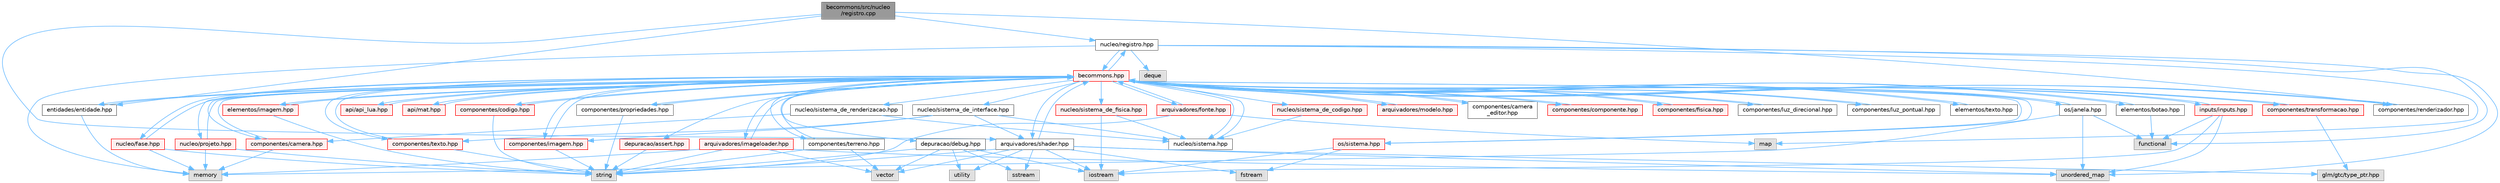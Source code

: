 digraph "becommons/src/nucleo/registro.cpp"
{
 // LATEX_PDF_SIZE
  bgcolor="transparent";
  edge [fontname=Helvetica,fontsize=10,labelfontname=Helvetica,labelfontsize=10];
  node [fontname=Helvetica,fontsize=10,shape=box,height=0.2,width=0.4];
  Node1 [id="Node000001",label="becommons/src/nucleo\l/registro.cpp",height=0.2,width=0.4,color="gray40", fillcolor="grey60", style="filled", fontcolor="black",tooltip=" "];
  Node1 -> Node2 [id="edge1_Node000001_Node000002",color="steelblue1",style="solid",tooltip=" "];
  Node2 [id="Node000002",label="nucleo/registro.hpp",height=0.2,width=0.4,color="grey40", fillcolor="white", style="filled",URL="$registro_8hpp.html",tooltip="Inclusoes e definições relacionadas à registro."];
  Node2 -> Node3 [id="edge2_Node000002_Node000003",color="steelblue1",style="solid",tooltip=" "];
  Node3 [id="Node000003",label="unordered_map",height=0.2,width=0.4,color="grey60", fillcolor="#E0E0E0", style="filled",tooltip=" "];
  Node2 -> Node4 [id="edge3_Node000002_Node000004",color="steelblue1",style="solid",tooltip=" "];
  Node4 [id="Node000004",label="map",height=0.2,width=0.4,color="grey60", fillcolor="#E0E0E0", style="filled",tooltip=" "];
  Node2 -> Node5 [id="edge4_Node000002_Node000005",color="steelblue1",style="solid",tooltip=" "];
  Node5 [id="Node000005",label="deque",height=0.2,width=0.4,color="grey60", fillcolor="#E0E0E0", style="filled",tooltip=" "];
  Node2 -> Node6 [id="edge5_Node000002_Node000006",color="steelblue1",style="solid",tooltip=" "];
  Node6 [id="Node000006",label="memory",height=0.2,width=0.4,color="grey60", fillcolor="#E0E0E0", style="filled",tooltip=" "];
  Node2 -> Node7 [id="edge6_Node000002_Node000007",color="steelblue1",style="solid",tooltip=" "];
  Node7 [id="Node000007",label="functional",height=0.2,width=0.4,color="grey60", fillcolor="#E0E0E0", style="filled",tooltip=" "];
  Node2 -> Node8 [id="edge7_Node000002_Node000008",color="steelblue1",style="solid",tooltip=" "];
  Node8 [id="Node000008",label="becommons.hpp",height=0.2,width=0.4,color="red", fillcolor="#FFF0F0", style="filled",URL="$becommons_8hpp.html",tooltip=" "];
  Node8 -> Node9 [id="edge8_Node000008_Node000009",color="steelblue1",style="solid",tooltip=" "];
  Node9 [id="Node000009",label="api/api_lua.hpp",height=0.2,width=0.4,color="red", fillcolor="#FFF0F0", style="filled",URL="$api__lua_8hpp.html",tooltip="Gerencia a configuração do luabridge para api lua."];
  Node9 -> Node8 [id="edge9_Node000009_Node000008",color="steelblue1",style="solid",tooltip=" "];
  Node8 -> Node14 [id="edge10_Node000008_Node000014",color="steelblue1",style="solid",tooltip=" "];
  Node14 [id="Node000014",label="api/mat.hpp",height=0.2,width=0.4,color="red", fillcolor="#FFF0F0", style="filled",URL="$mat_8hpp.html",tooltip="Gerencia funçoes matemáticas."];
  Node14 -> Node8 [id="edge11_Node000014_Node000008",color="steelblue1",style="solid",tooltip=" "];
  Node8 -> Node17 [id="edge12_Node000008_Node000017",color="steelblue1",style="solid",tooltip=" "];
  Node17 [id="Node000017",label="arquivadores/fonte.hpp",height=0.2,width=0.4,color="red", fillcolor="#FFF0F0", style="filled",URL="$fonte_8hpp.html",tooltip="Define estruturas básicas para renderização de textos."];
  Node17 -> Node19 [id="edge13_Node000017_Node000019",color="steelblue1",style="solid",tooltip=" "];
  Node19 [id="Node000019",label="string",height=0.2,width=0.4,color="grey60", fillcolor="#E0E0E0", style="filled",tooltip=" "];
  Node17 -> Node4 [id="edge14_Node000017_Node000004",color="steelblue1",style="solid",tooltip=" "];
  Node17 -> Node8 [id="edge15_Node000017_Node000008",color="steelblue1",style="solid",tooltip=" "];
  Node8 -> Node21 [id="edge16_Node000008_Node000021",color="steelblue1",style="solid",tooltip=" "];
  Node21 [id="Node000021",label="arquivadores/imageloader.hpp",height=0.2,width=0.4,color="red", fillcolor="#FFF0F0", style="filled",URL="$imageloader_8hpp.html",tooltip="Gerencia as imagems/texturas carregadas na engine."];
  Node21 -> Node19 [id="edge17_Node000021_Node000019",color="steelblue1",style="solid",tooltip=" "];
  Node21 -> Node3 [id="edge18_Node000021_Node000003",color="steelblue1",style="solid",tooltip=" "];
  Node21 -> Node24 [id="edge19_Node000021_Node000024",color="steelblue1",style="solid",tooltip=" "];
  Node24 [id="Node000024",label="vector",height=0.2,width=0.4,color="grey60", fillcolor="#E0E0E0", style="filled",tooltip=" "];
  Node21 -> Node6 [id="edge20_Node000021_Node000006",color="steelblue1",style="solid",tooltip=" "];
  Node21 -> Node8 [id="edge21_Node000021_Node000008",color="steelblue1",style="solid",tooltip=" "];
  Node8 -> Node25 [id="edge22_Node000008_Node000025",color="steelblue1",style="solid",tooltip=" "];
  Node25 [id="Node000025",label="arquivadores/modelo.hpp",height=0.2,width=0.4,color="red", fillcolor="#FFF0F0", style="filled",URL="$modelo_8hpp.html",tooltip="Carrega um modelo usando a biblioteca assimp com base em um diretório."];
  Node25 -> Node8 [id="edge23_Node000025_Node000008",color="steelblue1",style="solid",tooltip=" "];
  Node8 -> Node27 [id="edge24_Node000008_Node000027",color="steelblue1",style="solid",tooltip=" "];
  Node27 [id="Node000027",label="arquivadores/shader.hpp",height=0.2,width=0.4,color="grey40", fillcolor="white", style="filled",URL="$shader_8hpp.html",tooltip="Gerencia os shaders GLSL."];
  Node27 -> Node19 [id="edge25_Node000027_Node000019",color="steelblue1",style="solid",tooltip=" "];
  Node27 -> Node28 [id="edge26_Node000027_Node000028",color="steelblue1",style="solid",tooltip=" "];
  Node28 [id="Node000028",label="fstream",height=0.2,width=0.4,color="grey60", fillcolor="#E0E0E0", style="filled",tooltip=" "];
  Node27 -> Node29 [id="edge27_Node000027_Node000029",color="steelblue1",style="solid",tooltip=" "];
  Node29 [id="Node000029",label="sstream",height=0.2,width=0.4,color="grey60", fillcolor="#E0E0E0", style="filled",tooltip=" "];
  Node27 -> Node30 [id="edge28_Node000027_Node000030",color="steelblue1",style="solid",tooltip=" "];
  Node30 [id="Node000030",label="iostream",height=0.2,width=0.4,color="grey60", fillcolor="#E0E0E0", style="filled",tooltip=" "];
  Node27 -> Node24 [id="edge29_Node000027_Node000024",color="steelblue1",style="solid",tooltip=" "];
  Node27 -> Node31 [id="edge30_Node000027_Node000031",color="steelblue1",style="solid",tooltip=" "];
  Node31 [id="Node000031",label="utility",height=0.2,width=0.4,color="grey60", fillcolor="#E0E0E0", style="filled",tooltip=" "];
  Node27 -> Node3 [id="edge31_Node000027_Node000003",color="steelblue1",style="solid",tooltip=" "];
  Node27 -> Node32 [id="edge32_Node000027_Node000032",color="steelblue1",style="solid",tooltip=" "];
  Node32 [id="Node000032",label="glm/gtc/type_ptr.hpp",height=0.2,width=0.4,color="grey60", fillcolor="#E0E0E0", style="filled",tooltip=" "];
  Node27 -> Node8 [id="edge33_Node000027_Node000008",color="steelblue1",style="solid",tooltip=" "];
  Node8 -> Node33 [id="edge34_Node000008_Node000033",color="steelblue1",style="solid",tooltip=" "];
  Node33 [id="Node000033",label="componentes/camera.hpp",height=0.2,width=0.4,color="red", fillcolor="#FFF0F0", style="filled",URL="$camera_8hpp.html",tooltip="Estrutura básica de câmera."];
  Node33 -> Node6 [id="edge35_Node000033_Node000006",color="steelblue1",style="solid",tooltip=" "];
  Node33 -> Node8 [id="edge36_Node000033_Node000008",color="steelblue1",style="solid",tooltip=" "];
  Node8 -> Node36 [id="edge37_Node000008_Node000036",color="steelblue1",style="solid",tooltip=" "];
  Node36 [id="Node000036",label="componentes/camera\l_editor.hpp",height=0.2,width=0.4,color="grey40", fillcolor="white", style="filled",URL="$camera__editor_8hpp.html",tooltip=" "];
  Node36 -> Node8 [id="edge38_Node000036_Node000008",color="steelblue1",style="solid",tooltip=" "];
  Node8 -> Node37 [id="edge39_Node000008_Node000037",color="steelblue1",style="solid",tooltip=" "];
  Node37 [id="Node000037",label="componentes/codigo.hpp",height=0.2,width=0.4,color="red", fillcolor="#FFF0F0", style="filled",URL="$codigo_8hpp.html",tooltip="Componente de código para entidades ECS."];
  Node37 -> Node19 [id="edge40_Node000037_Node000019",color="steelblue1",style="solid",tooltip=" "];
  Node37 -> Node8 [id="edge41_Node000037_Node000008",color="steelblue1",style="solid",tooltip=" "];
  Node8 -> Node39 [id="edge42_Node000008_Node000039",color="steelblue1",style="solid",tooltip=" "];
  Node39 [id="Node000039",label="componentes/componente.hpp",height=0.2,width=0.4,color="red", fillcolor="#FFF0F0", style="filled",URL="$componente_8hpp.html",tooltip="Estrutura base para componetes."];
  Node39 -> Node8 [id="edge43_Node000039_Node000008",color="steelblue1",style="solid",tooltip=" "];
  Node8 -> Node44 [id="edge44_Node000008_Node000044",color="steelblue1",style="solid",tooltip=" "];
  Node44 [id="Node000044",label="componentes/fisica.hpp",height=0.2,width=0.4,color="red", fillcolor="#FFF0F0", style="filled",URL="$fisica_8hpp.html",tooltip="Componente de física para entidades ECS."];
  Node44 -> Node8 [id="edge45_Node000044_Node000008",color="steelblue1",style="solid",tooltip=" "];
  Node8 -> Node45 [id="edge46_Node000008_Node000045",color="steelblue1",style="solid",tooltip=" "];
  Node45 [id="Node000045",label="componentes/imagem.hpp",height=0.2,width=0.4,color="red", fillcolor="#FFF0F0", style="filled",URL="$componentes_2imagem_8hpp.html",tooltip=" "];
  Node45 -> Node19 [id="edge47_Node000045_Node000019",color="steelblue1",style="solid",tooltip=" "];
  Node45 -> Node8 [id="edge48_Node000045_Node000008",color="steelblue1",style="solid",tooltip=" "];
  Node8 -> Node46 [id="edge49_Node000008_Node000046",color="steelblue1",style="solid",tooltip=" "];
  Node46 [id="Node000046",label="componentes/luz_direcional.hpp",height=0.2,width=0.4,color="grey40", fillcolor="white", style="filled",URL="$luz__direcional_8hpp.html",tooltip=" "];
  Node46 -> Node8 [id="edge50_Node000046_Node000008",color="steelblue1",style="solid",tooltip=" "];
  Node8 -> Node47 [id="edge51_Node000008_Node000047",color="steelblue1",style="solid",tooltip=" "];
  Node47 [id="Node000047",label="componentes/luz_pontual.hpp",height=0.2,width=0.4,color="grey40", fillcolor="white", style="filled",URL="$luz__pontual_8hpp.html",tooltip=" "];
  Node47 -> Node8 [id="edge52_Node000047_Node000008",color="steelblue1",style="solid",tooltip=" "];
  Node8 -> Node48 [id="edge53_Node000008_Node000048",color="steelblue1",style="solid",tooltip=" "];
  Node48 [id="Node000048",label="componentes/propriedades.hpp",height=0.2,width=0.4,color="grey40", fillcolor="white", style="filled",URL="$propriedades_8hpp.html",tooltip=" "];
  Node48 -> Node19 [id="edge54_Node000048_Node000019",color="steelblue1",style="solid",tooltip=" "];
  Node48 -> Node8 [id="edge55_Node000048_Node000008",color="steelblue1",style="solid",tooltip=" "];
  Node8 -> Node49 [id="edge56_Node000008_Node000049",color="steelblue1",style="solid",tooltip=" "];
  Node49 [id="Node000049",label="componentes/renderizador.hpp",height=0.2,width=0.4,color="grey40", fillcolor="white", style="filled",URL="$renderizador_8hpp.html",tooltip=" "];
  Node49 -> Node8 [id="edge57_Node000049_Node000008",color="steelblue1",style="solid",tooltip=" "];
  Node8 -> Node50 [id="edge58_Node000008_Node000050",color="steelblue1",style="solid",tooltip=" "];
  Node50 [id="Node000050",label="componentes/terreno.hpp",height=0.2,width=0.4,color="grey40", fillcolor="white", style="filled",URL="$terreno_8hpp.html",tooltip=" "];
  Node50 -> Node24 [id="edge59_Node000050_Node000024",color="steelblue1",style="solid",tooltip=" "];
  Node50 -> Node19 [id="edge60_Node000050_Node000019",color="steelblue1",style="solid",tooltip=" "];
  Node50 -> Node8 [id="edge61_Node000050_Node000008",color="steelblue1",style="solid",tooltip=" "];
  Node8 -> Node51 [id="edge62_Node000008_Node000051",color="steelblue1",style="solid",tooltip=" "];
  Node51 [id="Node000051",label="componentes/texto.hpp",height=0.2,width=0.4,color="red", fillcolor="#FFF0F0", style="filled",URL="$componentes_2texto_8hpp.html",tooltip=" "];
  Node51 -> Node19 [id="edge63_Node000051_Node000019",color="steelblue1",style="solid",tooltip=" "];
  Node51 -> Node8 [id="edge64_Node000051_Node000008",color="steelblue1",style="solid",tooltip=" "];
  Node8 -> Node52 [id="edge65_Node000008_Node000052",color="steelblue1",style="solid",tooltip=" "];
  Node52 [id="Node000052",label="componentes/transformacao.hpp",height=0.2,width=0.4,color="red", fillcolor="#FFF0F0", style="filled",URL="$transformacao_8hpp.html",tooltip="Calcula a mtriz de modelo para um objeto 3d qualquer."];
  Node52 -> Node8 [id="edge66_Node000052_Node000008",color="steelblue1",style="solid",tooltip=" "];
  Node52 -> Node32 [id="edge67_Node000052_Node000032",color="steelblue1",style="solid",tooltip=" "];
  Node8 -> Node56 [id="edge68_Node000008_Node000056",color="steelblue1",style="solid",tooltip=" "];
  Node56 [id="Node000056",label="depuracao/debug.hpp",height=0.2,width=0.4,color="grey40", fillcolor="white", style="filled",URL="$debug_8hpp.html",tooltip=" "];
  Node56 -> Node24 [id="edge69_Node000056_Node000024",color="steelblue1",style="solid",tooltip=" "];
  Node56 -> Node31 [id="edge70_Node000056_Node000031",color="steelblue1",style="solid",tooltip=" "];
  Node56 -> Node19 [id="edge71_Node000056_Node000019",color="steelblue1",style="solid",tooltip=" "];
  Node56 -> Node30 [id="edge72_Node000056_Node000030",color="steelblue1",style="solid",tooltip=" "];
  Node56 -> Node29 [id="edge73_Node000056_Node000029",color="steelblue1",style="solid",tooltip=" "];
  Node8 -> Node57 [id="edge74_Node000008_Node000057",color="steelblue1",style="solid",tooltip=" "];
  Node57 [id="Node000057",label="depuracao/assert.hpp",height=0.2,width=0.4,color="red", fillcolor="#FFF0F0", style="filled",URL="$assert_8hpp.html",tooltip=" "];
  Node57 -> Node19 [id="edge75_Node000057_Node000019",color="steelblue1",style="solid",tooltip=" "];
  Node8 -> Node60 [id="edge76_Node000008_Node000060",color="steelblue1",style="solid",tooltip=" "];
  Node60 [id="Node000060",label="elementos/botao.hpp",height=0.2,width=0.4,color="grey40", fillcolor="white", style="filled",URL="$botao_8hpp.html",tooltip=" "];
  Node60 -> Node7 [id="edge77_Node000060_Node000007",color="steelblue1",style="solid",tooltip=" "];
  Node60 -> Node8 [id="edge78_Node000060_Node000008",color="steelblue1",style="solid",tooltip=" "];
  Node8 -> Node61 [id="edge79_Node000008_Node000061",color="steelblue1",style="solid",tooltip=" "];
  Node61 [id="Node000061",label="elementos/imagem.hpp",height=0.2,width=0.4,color="red", fillcolor="#FFF0F0", style="filled",URL="$elementos_2imagem_8hpp.html",tooltip="Gerencia a configuração do luabridge para api lua."];
  Node61 -> Node19 [id="edge80_Node000061_Node000019",color="steelblue1",style="solid",tooltip=" "];
  Node61 -> Node8 [id="edge81_Node000061_Node000008",color="steelblue1",style="solid",tooltip=" "];
  Node8 -> Node62 [id="edge82_Node000008_Node000062",color="steelblue1",style="solid",tooltip=" "];
  Node62 [id="Node000062",label="elementos/texto.hpp",height=0.2,width=0.4,color="grey40", fillcolor="white", style="filled",URL="$elementos_2texto_8hpp.html",tooltip=" "];
  Node62 -> Node8 [id="edge83_Node000062_Node000008",color="steelblue1",style="solid",tooltip=" "];
  Node8 -> Node63 [id="edge84_Node000008_Node000063",color="steelblue1",style="solid",tooltip=" "];
  Node63 [id="Node000063",label="entidades/entidade.hpp",height=0.2,width=0.4,color="grey40", fillcolor="white", style="filled",URL="$entidade_8hpp.html",tooltip="Inclusoes e defini��es relacionadas � entidade."];
  Node63 -> Node6 [id="edge85_Node000063_Node000006",color="steelblue1",style="solid",tooltip=" "];
  Node63 -> Node8 [id="edge86_Node000063_Node000008",color="steelblue1",style="solid",tooltip=" "];
  Node8 -> Node64 [id="edge87_Node000008_Node000064",color="steelblue1",style="solid",tooltip=" "];
  Node64 [id="Node000064",label="inputs/inputs.hpp",height=0.2,width=0.4,color="red", fillcolor="#FFF0F0", style="filled",URL="$inputs_8hpp.html",tooltip=" "];
  Node64 -> Node30 [id="edge88_Node000064_Node000030",color="steelblue1",style="solid",tooltip=" "];
  Node64 -> Node3 [id="edge89_Node000064_Node000003",color="steelblue1",style="solid",tooltip=" "];
  Node64 -> Node7 [id="edge90_Node000064_Node000007",color="steelblue1",style="solid",tooltip=" "];
  Node64 -> Node8 [id="edge91_Node000064_Node000008",color="steelblue1",style="solid",tooltip=" "];
  Node8 -> Node65 [id="edge92_Node000008_Node000065",color="steelblue1",style="solid",tooltip=" "];
  Node65 [id="Node000065",label="nucleo/fase.hpp",height=0.2,width=0.4,color="red", fillcolor="#FFF0F0", style="filled",URL="$fase_8hpp.html",tooltip="Gerencia sistemas numa fase."];
  Node65 -> Node19 [id="edge93_Node000065_Node000019",color="steelblue1",style="solid",tooltip=" "];
  Node65 -> Node6 [id="edge94_Node000065_Node000006",color="steelblue1",style="solid",tooltip=" "];
  Node65 -> Node8 [id="edge95_Node000065_Node000008",color="steelblue1",style="solid",tooltip=" "];
  Node8 -> Node66 [id="edge96_Node000008_Node000066",color="steelblue1",style="solid",tooltip=" "];
  Node66 [id="Node000066",label="nucleo/projeto.hpp",height=0.2,width=0.4,color="red", fillcolor="#FFF0F0", style="filled",URL="$projeto_8hpp.html",tooltip="Gerencia configurações do projeto."];
  Node66 -> Node19 [id="edge97_Node000066_Node000019",color="steelblue1",style="solid",tooltip=" "];
  Node66 -> Node6 [id="edge98_Node000066_Node000006",color="steelblue1",style="solid",tooltip=" "];
  Node66 -> Node8 [id="edge99_Node000066_Node000008",color="steelblue1",style="solid",tooltip=" "];
  Node8 -> Node2 [id="edge100_Node000008_Node000002",color="steelblue1",style="solid",tooltip=" "];
  Node8 -> Node67 [id="edge101_Node000008_Node000067",color="steelblue1",style="solid",tooltip=" "];
  Node67 [id="Node000067",label="nucleo/sistema.hpp",height=0.2,width=0.4,color="grey40", fillcolor="white", style="filled",URL="$nucleo_2sistema_8hpp.html",tooltip=" "];
  Node67 -> Node8 [id="edge102_Node000067_Node000008",color="steelblue1",style="solid",tooltip=" "];
  Node8 -> Node68 [id="edge103_Node000008_Node000068",color="steelblue1",style="solid",tooltip=" "];
  Node68 [id="Node000068",label="nucleo/sistema_de_codigo.hpp",height=0.2,width=0.4,color="red", fillcolor="#FFF0F0", style="filled",URL="$sistema__de__codigo_8hpp.html",tooltip=" "];
  Node68 -> Node67 [id="edge104_Node000068_Node000067",color="steelblue1",style="solid",tooltip=" "];
  Node8 -> Node71 [id="edge105_Node000008_Node000071",color="steelblue1",style="solid",tooltip=" "];
  Node71 [id="Node000071",label="nucleo/sistema_de_fisica.hpp",height=0.2,width=0.4,color="red", fillcolor="#FFF0F0", style="filled",URL="$sistema__de__fisica_8hpp.html",tooltip="Gerencia a fisica de jogo com o bullet3."];
  Node71 -> Node67 [id="edge106_Node000071_Node000067",color="steelblue1",style="solid",tooltip=" "];
  Node71 -> Node30 [id="edge107_Node000071_Node000030",color="steelblue1",style="solid",tooltip=" "];
  Node8 -> Node73 [id="edge108_Node000008_Node000073",color="steelblue1",style="solid",tooltip=" "];
  Node73 [id="Node000073",label="nucleo/sistema_de_interface.hpp",height=0.2,width=0.4,color="grey40", fillcolor="white", style="filled",URL="$sistema__de__interface_8hpp.html",tooltip=" "];
  Node73 -> Node67 [id="edge109_Node000073_Node000067",color="steelblue1",style="solid",tooltip=" "];
  Node73 -> Node27 [id="edge110_Node000073_Node000027",color="steelblue1",style="solid",tooltip=" "];
  Node73 -> Node51 [id="edge111_Node000073_Node000051",color="steelblue1",style="solid",tooltip=" "];
  Node73 -> Node45 [id="edge112_Node000073_Node000045",color="steelblue1",style="solid",tooltip=" "];
  Node8 -> Node74 [id="edge113_Node000008_Node000074",color="steelblue1",style="solid",tooltip=" "];
  Node74 [id="Node000074",label="nucleo/sistema_de_renderizacao.hpp",height=0.2,width=0.4,color="grey40", fillcolor="white", style="filled",URL="$sistema__de__renderizacao_8hpp.html",tooltip="Gerencia a renderizacao."];
  Node74 -> Node67 [id="edge114_Node000074_Node000067",color="steelblue1",style="solid",tooltip=" "];
  Node74 -> Node33 [id="edge115_Node000074_Node000033",color="steelblue1",style="solid",tooltip=" "];
  Node8 -> Node75 [id="edge116_Node000008_Node000075",color="steelblue1",style="solid",tooltip=" "];
  Node75 [id="Node000075",label="os/janela.hpp",height=0.2,width=0.4,color="grey40", fillcolor="white", style="filled",URL="$janela_8hpp.html",tooltip="Inicia e gerencia janela glfw."];
  Node75 -> Node7 [id="edge117_Node000075_Node000007",color="steelblue1",style="solid",tooltip=" "];
  Node75 -> Node6 [id="edge118_Node000075_Node000006",color="steelblue1",style="solid",tooltip=" "];
  Node75 -> Node3 [id="edge119_Node000075_Node000003",color="steelblue1",style="solid",tooltip=" "];
  Node75 -> Node8 [id="edge120_Node000075_Node000008",color="steelblue1",style="solid",tooltip=" "];
  Node8 -> Node76 [id="edge121_Node000008_Node000076",color="steelblue1",style="solid",tooltip=" "];
  Node76 [id="Node000076",label="os/sistema.hpp",height=0.2,width=0.4,color="red", fillcolor="#FFF0F0", style="filled",URL="$os_2sistema_8hpp.html",tooltip="funçoes do sistema"];
  Node76 -> Node30 [id="edge122_Node000076_Node000030",color="steelblue1",style="solid",tooltip=" "];
  Node76 -> Node28 [id="edge123_Node000076_Node000028",color="steelblue1",style="solid",tooltip=" "];
  Node76 -> Node8 [id="edge124_Node000076_Node000008",color="steelblue1",style="solid",tooltip=" "];
  Node1 -> Node63 [id="edge125_Node000001_Node000063",color="steelblue1",style="solid",tooltip=" "];
  Node1 -> Node49 [id="edge126_Node000001_Node000049",color="steelblue1",style="solid",tooltip=" "];
  Node1 -> Node27 [id="edge127_Node000001_Node000027",color="steelblue1",style="solid",tooltip=" "];
}
